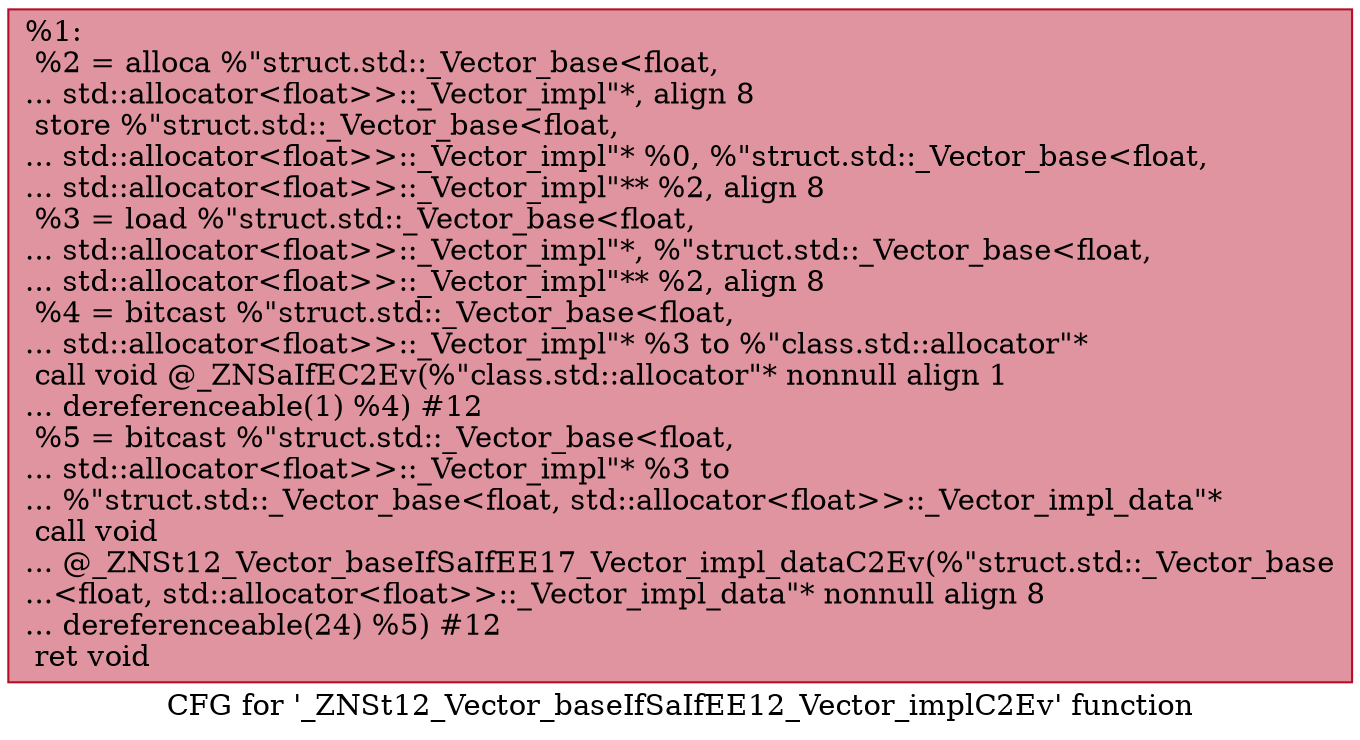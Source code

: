 digraph "CFG for '_ZNSt12_Vector_baseIfSaIfEE12_Vector_implC2Ev' function" {
	label="CFG for '_ZNSt12_Vector_baseIfSaIfEE12_Vector_implC2Ev' function";

	Node0x559363e0e0e0 [shape=record,color="#b70d28ff", style=filled, fillcolor="#b70d2870",label="{%1:\l  %2 = alloca %\"struct.std::_Vector_base\<float,\l... std::allocator\<float\>\>::_Vector_impl\"*, align 8\l  store %\"struct.std::_Vector_base\<float,\l... std::allocator\<float\>\>::_Vector_impl\"* %0, %\"struct.std::_Vector_base\<float,\l... std::allocator\<float\>\>::_Vector_impl\"** %2, align 8\l  %3 = load %\"struct.std::_Vector_base\<float,\l... std::allocator\<float\>\>::_Vector_impl\"*, %\"struct.std::_Vector_base\<float,\l... std::allocator\<float\>\>::_Vector_impl\"** %2, align 8\l  %4 = bitcast %\"struct.std::_Vector_base\<float,\l... std::allocator\<float\>\>::_Vector_impl\"* %3 to %\"class.std::allocator\"*\l  call void @_ZNSaIfEC2Ev(%\"class.std::allocator\"* nonnull align 1\l... dereferenceable(1) %4) #12\l  %5 = bitcast %\"struct.std::_Vector_base\<float,\l... std::allocator\<float\>\>::_Vector_impl\"* %3 to\l... %\"struct.std::_Vector_base\<float, std::allocator\<float\>\>::_Vector_impl_data\"*\l  call void\l... @_ZNSt12_Vector_baseIfSaIfEE17_Vector_impl_dataC2Ev(%\"struct.std::_Vector_base\l...\<float, std::allocator\<float\>\>::_Vector_impl_data\"* nonnull align 8\l... dereferenceable(24) %5) #12\l  ret void\l}"];
}
